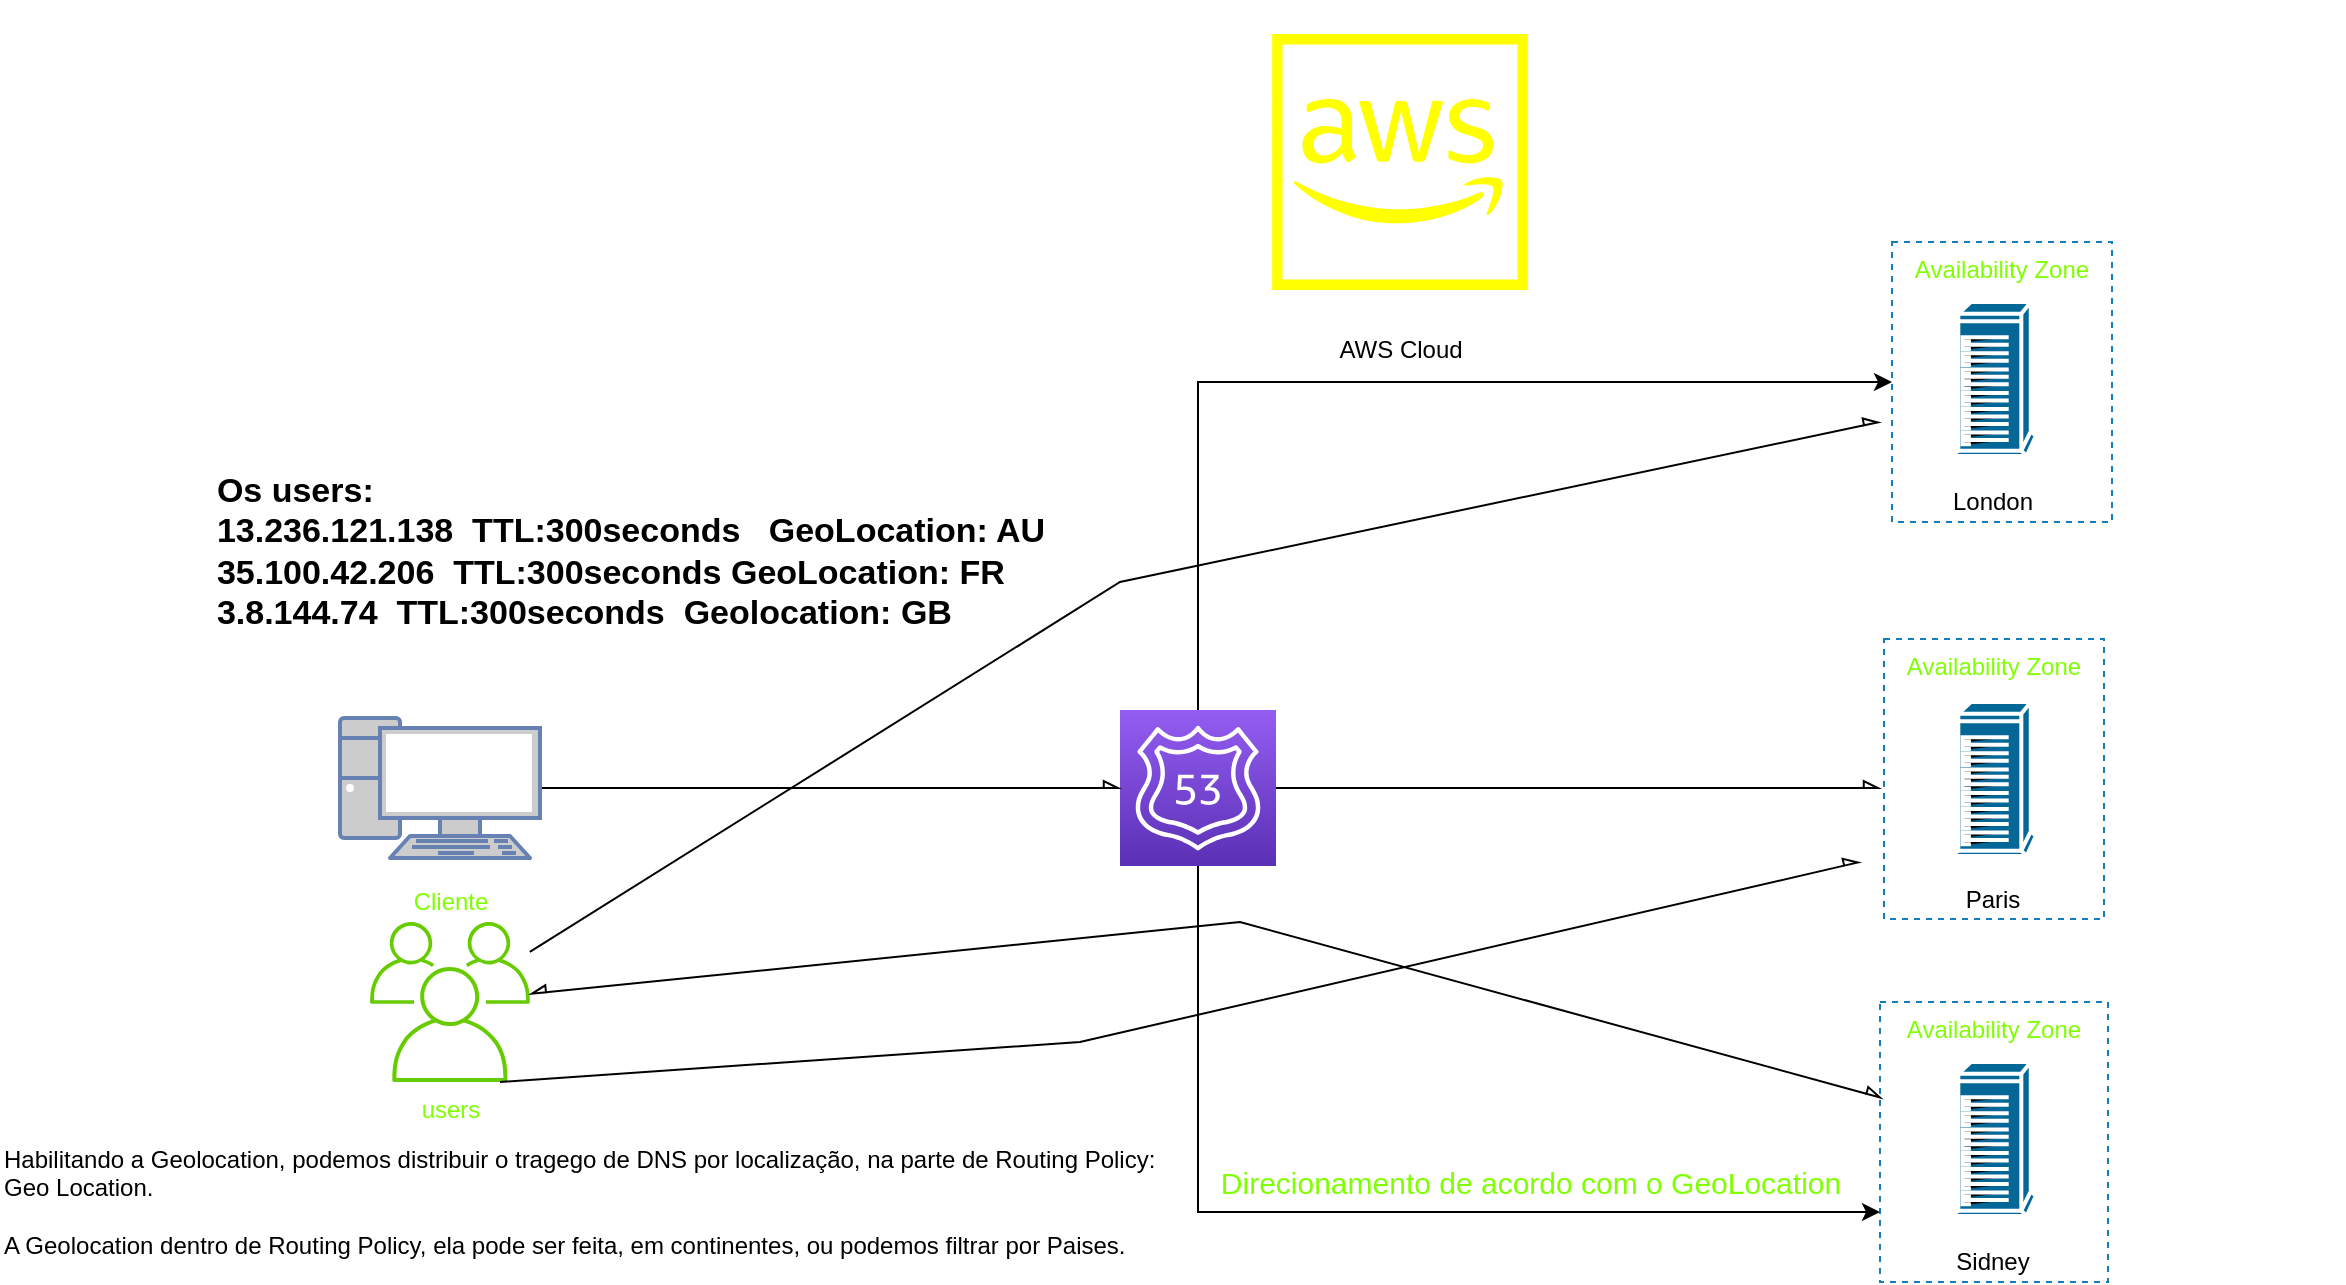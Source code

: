<mxfile version="18.0.2" type="device"><diagram id="ho_y41jn6-8fth8IwZtc" name="Geolocation Routing Policy"><mxGraphModel dx="1422" dy="804" grid="1" gridSize="10" guides="1" tooltips="1" connect="1" arrows="1" fold="1" page="1" pageScale="1" pageWidth="100000" pageHeight="100000" math="0" shadow="0"><root><mxCell id="0"/><mxCell id="1" parent="0"/><mxCell id="HE1SWtRlEEowxKFg5B9g-2" value="" style="shape=mxgraph.cisco.computers_and_peripherals.ibm_tower;sketch=0;html=1;pointerEvents=1;dashed=0;fillColor=#036897;strokeColor=#ffffff;strokeWidth=2;verticalLabelPosition=bottom;verticalAlign=top;align=center;outlineConnect=0;" parent="1" vertex="1"><mxGeometry x="1256" y="180" width="42" height="77" as="geometry"/></mxCell><mxCell id="HE1SWtRlEEowxKFg5B9g-3" value="" style="shape=mxgraph.cisco.computers_and_peripherals.ibm_tower;sketch=0;html=1;pointerEvents=1;dashed=0;fillColor=#036897;strokeColor=#ffffff;strokeWidth=2;verticalLabelPosition=bottom;verticalAlign=top;align=center;outlineConnect=0;" parent="1" vertex="1"><mxGeometry x="1256" y="380" width="42" height="77" as="geometry"/></mxCell><mxCell id="HE1SWtRlEEowxKFg5B9g-4" value="" style="shape=mxgraph.cisco.computers_and_peripherals.ibm_tower;sketch=0;html=1;pointerEvents=1;dashed=0;fillColor=#036897;strokeColor=#ffffff;strokeWidth=2;verticalLabelPosition=bottom;verticalAlign=top;align=center;outlineConnect=0;" parent="1" vertex="1"><mxGeometry x="1256" y="560" width="42" height="77" as="geometry"/></mxCell><mxCell id="HE1SWtRlEEowxKFg5B9g-7" value="Availability Zone" style="fillColor=none;strokeColor=#147EBA;dashed=1;verticalAlign=top;fontStyle=0;fontColor=#80FF00;" parent="1" vertex="1"><mxGeometry x="1226" y="150" width="110" height="140" as="geometry"/></mxCell><mxCell id="HE1SWtRlEEowxKFg5B9g-8" value="London" style="text;html=1;align=center;verticalAlign=middle;resizable=0;points=[];autosize=1;strokeColor=none;fillColor=none;" parent="1" vertex="1"><mxGeometry x="1246" y="270" width="60" height="20" as="geometry"/></mxCell><mxCell id="HE1SWtRlEEowxKFg5B9g-9" value="Availability Zone" style="fillColor=none;strokeColor=#147EBA;dashed=1;verticalAlign=top;fontStyle=0;fontColor=#80FF00;" parent="1" vertex="1"><mxGeometry x="1222" y="348.5" width="110" height="140" as="geometry"/></mxCell><mxCell id="HE1SWtRlEEowxKFg5B9g-10" value="Paris" style="text;html=1;align=center;verticalAlign=middle;resizable=0;points=[];autosize=1;strokeColor=none;fillColor=none;" parent="1" vertex="1"><mxGeometry x="1256" y="468.5" width="40" height="20" as="geometry"/></mxCell><mxCell id="HE1SWtRlEEowxKFg5B9g-11" value="Sidney" style="text;html=1;align=center;verticalAlign=middle;resizable=0;points=[];autosize=1;strokeColor=none;fillColor=none;" parent="1" vertex="1"><mxGeometry x="1251" y="650" width="50" height="20" as="geometry"/></mxCell><mxCell id="HE1SWtRlEEowxKFg5B9g-12" value="Availability Zone" style="fillColor=none;strokeColor=#147EBA;dashed=1;verticalAlign=top;fontStyle=0;fontColor=#80FF00;" parent="1" vertex="1"><mxGeometry x="1220" y="530" width="114" height="140" as="geometry"/></mxCell><mxCell id="HE1SWtRlEEowxKFg5B9g-17" style="edgeStyle=orthogonalEdgeStyle;rounded=0;orthogonalLoop=1;jettySize=auto;html=1;fontColor=#80FF00;" parent="1" source="HE1SWtRlEEowxKFg5B9g-13" target="HE1SWtRlEEowxKFg5B9g-7" edge="1"><mxGeometry relative="1" as="geometry"><Array as="points"><mxPoint x="879" y="220"/></Array></mxGeometry></mxCell><mxCell id="HE1SWtRlEEowxKFg5B9g-18" style="edgeStyle=orthogonalEdgeStyle;rounded=0;orthogonalLoop=1;jettySize=auto;html=1;fontColor=#80FF00;endArrow=async;endFill=0;" parent="1" source="HE1SWtRlEEowxKFg5B9g-13" edge="1"><mxGeometry relative="1" as="geometry"><mxPoint x="1220" y="423" as="targetPoint"/></mxGeometry></mxCell><mxCell id="HE1SWtRlEEowxKFg5B9g-19" style="edgeStyle=orthogonalEdgeStyle;rounded=0;orthogonalLoop=1;jettySize=auto;html=1;entryX=0;entryY=0.75;entryDx=0;entryDy=0;fontColor=#80FF00;" parent="1" source="HE1SWtRlEEowxKFg5B9g-13" target="HE1SWtRlEEowxKFg5B9g-12" edge="1"><mxGeometry relative="1" as="geometry"><Array as="points"><mxPoint x="879" y="635"/></Array></mxGeometry></mxCell><mxCell id="HE1SWtRlEEowxKFg5B9g-13" value="" style="sketch=0;points=[[0,0,0],[0.25,0,0],[0.5,0,0],[0.75,0,0],[1,0,0],[0,1,0],[0.25,1,0],[0.5,1,0],[0.75,1,0],[1,1,0],[0,0.25,0],[0,0.5,0],[0,0.75,0],[1,0.25,0],[1,0.5,0],[1,0.75,0]];outlineConnect=0;fontColor=#232F3E;gradientColor=#945DF2;gradientDirection=north;fillColor=#5A30B5;strokeColor=#ffffff;dashed=0;verticalLabelPosition=bottom;verticalAlign=top;align=center;html=1;fontSize=12;fontStyle=0;aspect=fixed;shape=mxgraph.aws4.resourceIcon;resIcon=mxgraph.aws4.route_53;" parent="1" vertex="1"><mxGeometry x="840" y="384" width="78" height="78" as="geometry"/></mxCell><mxCell id="HE1SWtRlEEowxKFg5B9g-16" style="edgeStyle=orthogonalEdgeStyle;rounded=0;orthogonalLoop=1;jettySize=auto;html=1;fontColor=#80FF00;endArrow=async;endFill=0;" parent="1" source="HE1SWtRlEEowxKFg5B9g-14" target="HE1SWtRlEEowxKFg5B9g-13" edge="1"><mxGeometry relative="1" as="geometry"/></mxCell><mxCell id="HE1SWtRlEEowxKFg5B9g-14" value="" style="fontColor=#0066CC;verticalAlign=top;verticalLabelPosition=bottom;labelPosition=center;align=center;html=1;outlineConnect=0;fillColor=#CCCCCC;strokeColor=#6881B3;gradientColor=none;gradientDirection=north;strokeWidth=2;shape=mxgraph.networks.pc;" parent="1" vertex="1"><mxGeometry x="450" y="388" width="100" height="70" as="geometry"/></mxCell><mxCell id="HE1SWtRlEEowxKFg5B9g-15" value="Cliente" style="text;html=1;align=center;verticalAlign=middle;resizable=0;points=[];autosize=1;strokeColor=none;fillColor=none;fontColor=#80FF00;" parent="1" vertex="1"><mxGeometry x="480" y="470" width="50" height="20" as="geometry"/></mxCell><mxCell id="HE1SWtRlEEowxKFg5B9g-20" value="&lt;font style=&quot;font-size: 15px;&quot;&gt;Direcionamento de acordo com o GeoLocation&lt;/font&gt;" style="text;html=1;align=center;verticalAlign=middle;resizable=0;points=[];autosize=1;strokeColor=none;fillColor=none;fontColor=#80FF00;fontSize=15;" parent="1" vertex="1"><mxGeometry x="880" y="610" width="330" height="20" as="geometry"/></mxCell><mxCell id="HE1SWtRlEEowxKFg5B9g-21" value="GeoLocation Routing Policy" style="text;html=1;align=center;verticalAlign=middle;resizable=0;points=[];autosize=1;strokeColor=none;fillColor=none;fontSize=35;fontColor=#FFFFFF;" parent="1" vertex="1"><mxGeometry x="390" y="210" width="450" height="50" as="geometry"/></mxCell><mxCell id="JRTAipyoPvgJ6eOGFLed-1" value="Moeda" style="text;html=1;align=center;verticalAlign=middle;resizable=0;points=[];autosize=1;strokeColor=none;fillColor=none;fontSize=21;fontColor=#FFFFFF;" parent="1" vertex="1"><mxGeometry x="1332" y="230" width="80" height="30" as="geometry"/></mxCell><mxCell id="JRTAipyoPvgJ6eOGFLed-2" value="Languange" style="text;html=1;align=center;verticalAlign=middle;resizable=0;points=[];autosize=1;strokeColor=none;fillColor=none;fontSize=20;fontColor=#FFFFFF;" parent="1" vertex="1"><mxGeometry x="1332" y="160" width="120" height="30" as="geometry"/></mxCell><mxCell id="JRTAipyoPvgJ6eOGFLed-3" value="britanica" style="text;html=1;align=center;verticalAlign=middle;resizable=0;points=[];autosize=1;strokeColor=none;fillColor=none;fontSize=21;fontColor=#FFFFFF;" parent="1" vertex="1"><mxGeometry x="1336" y="260" width="90" height="30" as="geometry"/></mxCell><mxCell id="JRTAipyoPvgJ6eOGFLed-4" value="English" style="text;html=1;align=center;verticalAlign=middle;resizable=0;points=[];autosize=1;strokeColor=none;fillColor=none;fontSize=21;fontColor=#FFFFFF;" parent="1" vertex="1"><mxGeometry x="1336" y="190" width="80" height="30" as="geometry"/></mxCell><mxCell id="JRTAipyoPvgJ6eOGFLed-5" value="Moeda" style="text;html=1;align=center;verticalAlign=middle;resizable=0;points=[];autosize=1;strokeColor=none;fillColor=none;fontSize=21;fontColor=#FFFFFF;" parent="1" vertex="1"><mxGeometry x="1332" y="408" width="80" height="30" as="geometry"/></mxCell><mxCell id="JRTAipyoPvgJ6eOGFLed-6" value="Languange" style="text;html=1;align=center;verticalAlign=middle;resizable=0;points=[];autosize=1;strokeColor=none;fillColor=none;fontSize=20;fontColor=#FFFFFF;" parent="1" vertex="1"><mxGeometry x="1332" y="350" width="120" height="30" as="geometry"/></mxCell><mxCell id="JRTAipyoPvgJ6eOGFLed-7" value="Euro" style="text;html=1;align=center;verticalAlign=middle;resizable=0;points=[];autosize=1;strokeColor=none;fillColor=none;fontSize=21;fontColor=#FFFFFF;" parent="1" vertex="1"><mxGeometry x="1334" y="438" width="60" height="30" as="geometry"/></mxCell><mxCell id="JRTAipyoPvgJ6eOGFLed-8" value="France" style="text;html=1;align=center;verticalAlign=middle;resizable=0;points=[];autosize=1;strokeColor=none;fillColor=none;fontSize=21;fontColor=#FFFFFF;" parent="1" vertex="1"><mxGeometry x="1332" y="380" width="80" height="30" as="geometry"/></mxCell><mxCell id="JRTAipyoPvgJ6eOGFLed-9" value="Languange" style="text;html=1;align=center;verticalAlign=middle;resizable=0;points=[];autosize=1;strokeColor=none;fillColor=none;fontSize=20;fontColor=#FFFFFF;" parent="1" vertex="1"><mxGeometry x="1332" y="550" width="120" height="30" as="geometry"/></mxCell><mxCell id="JRTAipyoPvgJ6eOGFLed-10" value="English" style="text;html=1;align=center;verticalAlign=middle;resizable=0;points=[];autosize=1;strokeColor=none;fillColor=none;fontSize=21;fontColor=#FFFFFF;" parent="1" vertex="1"><mxGeometry x="1336" y="580" width="80" height="30" as="geometry"/></mxCell><mxCell id="JRTAipyoPvgJ6eOGFLed-11" value="ASD" style="text;html=1;align=center;verticalAlign=middle;resizable=0;points=[];autosize=1;strokeColor=none;fillColor=none;fontSize=21;fontColor=#FFFFFF;" parent="1" vertex="1"><mxGeometry x="1336" y="640" width="60" height="30" as="geometry"/></mxCell><mxCell id="JRTAipyoPvgJ6eOGFLed-12" value="Moeda" style="text;html=1;align=center;verticalAlign=middle;resizable=0;points=[];autosize=1;strokeColor=none;fillColor=none;fontSize=21;fontColor=#FFFFFF;" parent="1" vertex="1"><mxGeometry x="1336" y="610" width="80" height="30" as="geometry"/></mxCell><mxCell id="JRTAipyoPvgJ6eOGFLed-13" value="britanica" style="text;html=1;align=center;verticalAlign=middle;resizable=0;points=[];autosize=1;strokeColor=none;fillColor=none;fontSize=21;fontColor=#FFFFFF;" parent="1" vertex="1"><mxGeometry x="1336" y="260" width="90" height="30" as="geometry"/></mxCell><mxCell id="JRTAipyoPvgJ6eOGFLed-14" value="britanica" style="text;html=1;align=center;verticalAlign=middle;resizable=0;points=[];autosize=1;strokeColor=none;fillColor=none;fontSize=21;fontColor=#FFFFFF;" parent="1" vertex="1"><mxGeometry x="1336" y="260" width="90" height="30" as="geometry"/></mxCell><mxCell id="JRTAipyoPvgJ6eOGFLed-15" value="ASD" style="text;html=1;align=center;verticalAlign=middle;resizable=0;points=[];autosize=1;strokeColor=none;fillColor=none;fontSize=21;fontColor=#FFFFFF;" parent="1" vertex="1"><mxGeometry x="1336" y="640" width="60" height="30" as="geometry"/></mxCell><mxCell id="JRTAipyoPvgJ6eOGFLed-16" value="Moeda" style="text;html=1;align=center;verticalAlign=middle;resizable=0;points=[];autosize=1;strokeColor=none;fillColor=none;fontSize=21;fontColor=#FFFFFF;" parent="1" vertex="1"><mxGeometry x="1336" y="610" width="80" height="30" as="geometry"/></mxCell><mxCell id="JRTAipyoPvgJ6eOGFLed-17" value="English" style="text;html=1;align=center;verticalAlign=middle;resizable=0;points=[];autosize=1;strokeColor=none;fillColor=none;fontSize=21;fontColor=#FFFFFF;" parent="1" vertex="1"><mxGeometry x="1336" y="580" width="80" height="30" as="geometry"/></mxCell><mxCell id="JRTAipyoPvgJ6eOGFLed-18" value="ASD" style="text;html=1;align=center;verticalAlign=middle;resizable=0;points=[];autosize=1;strokeColor=none;fillColor=none;fontSize=21;fontColor=#FFFFFF;" parent="1" vertex="1"><mxGeometry x="1336" y="640" width="60" height="30" as="geometry"/></mxCell><mxCell id="JRTAipyoPvgJ6eOGFLed-19" value="Moeda" style="text;html=1;align=center;verticalAlign=middle;resizable=0;points=[];autosize=1;strokeColor=none;fillColor=none;fontSize=21;fontColor=#FFFFFF;" parent="1" vertex="1"><mxGeometry x="1336" y="610" width="80" height="30" as="geometry"/></mxCell><mxCell id="JRTAipyoPvgJ6eOGFLed-21" value="users" style="sketch=0;outlineConnect=0;gradientColor=none;fontColor=#80FF00;strokeColor=none;fillColor=#66CC00;dashed=0;verticalLabelPosition=bottom;verticalAlign=top;align=center;html=1;fontSize=12;fontStyle=0;aspect=fixed;shape=mxgraph.aws4.illustration_users;pointerEvents=1" parent="1" vertex="1"><mxGeometry x="465" y="490" width="80" height="80" as="geometry"/></mxCell><mxCell id="Pn_ljomMvn3zk9SgMYyb-1" value="" style="endArrow=async;html=1;rounded=0;endFill=0;" edge="1" parent="1" source="JRTAipyoPvgJ6eOGFLed-21"><mxGeometry width="50" height="50" relative="1" as="geometry"><mxPoint x="560" y="520" as="sourcePoint"/><mxPoint x="1220" y="240" as="targetPoint"/><Array as="points"><mxPoint x="840" y="320"/></Array></mxGeometry></mxCell><mxCell id="Pn_ljomMvn3zk9SgMYyb-2" value="" style="endArrow=async;html=1;rounded=0;endFill=0;" edge="1" parent="1"><mxGeometry width="50" height="50" relative="1" as="geometry"><mxPoint x="530" y="570" as="sourcePoint"/><mxPoint x="1210" y="460" as="targetPoint"/><Array as="points"><mxPoint x="820" y="550"/></Array></mxGeometry></mxCell><mxCell id="Pn_ljomMvn3zk9SgMYyb-3" value="" style="endArrow=async;startArrow=async;html=1;rounded=0;entryX=0.009;entryY=0.343;entryDx=0;entryDy=0;entryPerimeter=0;endFill=0;startFill=0;" edge="1" parent="1" source="JRTAipyoPvgJ6eOGFLed-21" target="HE1SWtRlEEowxKFg5B9g-12"><mxGeometry width="50" height="50" relative="1" as="geometry"><mxPoint x="640" y="670" as="sourcePoint"/><mxPoint x="690" y="620" as="targetPoint"/><Array as="points"><mxPoint x="900" y="490"/></Array></mxGeometry></mxCell><mxCell id="Pn_ljomMvn3zk9SgMYyb-5" value="Habilitando a Geolocation, podemos distribuir o tragego de DNS por localização, na parte de Routing Policy:&lt;br&gt;Geo Location.&lt;br&gt;&lt;br&gt;A Geolocation dentro de Routing Policy, ela pode ser feita, em continentes, ou podemos filtrar por Paises." style="text;html=1;align=left;verticalAlign=middle;resizable=0;points=[];autosize=1;strokeColor=none;fillColor=none;" vertex="1" parent="1"><mxGeometry x="280" y="600" width="590" height="60" as="geometry"/></mxCell><mxCell id="Pn_ljomMvn3zk9SgMYyb-6" value="&lt;div style=&quot;text-align: left;&quot;&gt;&lt;b style=&quot;background-color: initial;&quot;&gt;&lt;font style=&quot;font-size: 17px;&quot;&gt;Os users:&amp;nbsp; &amp;nbsp; &amp;nbsp; &amp;nbsp;&lt;/font&gt;&lt;/b&gt;&lt;/div&gt;&lt;b&gt;&lt;div style=&quot;text-align: left;&quot;&gt;&lt;b style=&quot;background-color: initial;&quot;&gt;&lt;font style=&quot;font-size: 17px;&quot;&gt;13.236.121.138&amp;nbsp; TTL:300seconds&amp;nbsp; &amp;nbsp;GeoLocation: AU&lt;/font&gt;&lt;/b&gt;&lt;/div&gt;&lt;font style=&quot;font-size: 17px;&quot;&gt;&lt;div style=&quot;text-align: left;&quot;&gt;&lt;b style=&quot;background-color: initial; font-size: 12px;&quot;&gt;&lt;font style=&quot;font-size: 17px;&quot;&gt;35.100.42.206&amp;nbsp; TTL:300seconds GeoLocation: FR&lt;/font&gt;&lt;/b&gt;&lt;/div&gt;&lt;div style=&quot;text-align: left;&quot;&gt;&lt;b style=&quot;background-color: initial; font-size: 12px;&quot;&gt;&lt;font style=&quot;font-size: 17px;&quot;&gt;3.8.144.74&amp;nbsp; TTL:300seconds&amp;nbsp; Geolocation: GB&lt;/font&gt;&lt;/b&gt;&lt;/div&gt;&lt;/font&gt;&lt;/b&gt;" style="text;html=1;align=center;verticalAlign=middle;resizable=0;points=[];autosize=1;strokeColor=none;fillColor=none;" vertex="1" parent="1"><mxGeometry x="380" y="270" width="430" height="70" as="geometry"/></mxCell><mxCell id="Pn_ljomMvn3zk9SgMYyb-7" value="AWS Cloud" style="sketch=0;outlineConnect=0;dashed=0;verticalLabelPosition=bottom;verticalAlign=top;align=center;html=1;fontSize=12;fontStyle=0;aspect=fixed;shape=mxgraph.aws4.resourceIcon;resIcon=mxgraph.aws4.aws_cloud;strokeColor=#FFFF00;" vertex="1" parent="1"><mxGeometry x="900" y="30" width="160" height="160" as="geometry"/></mxCell></root></mxGraphModel></diagram></mxfile>